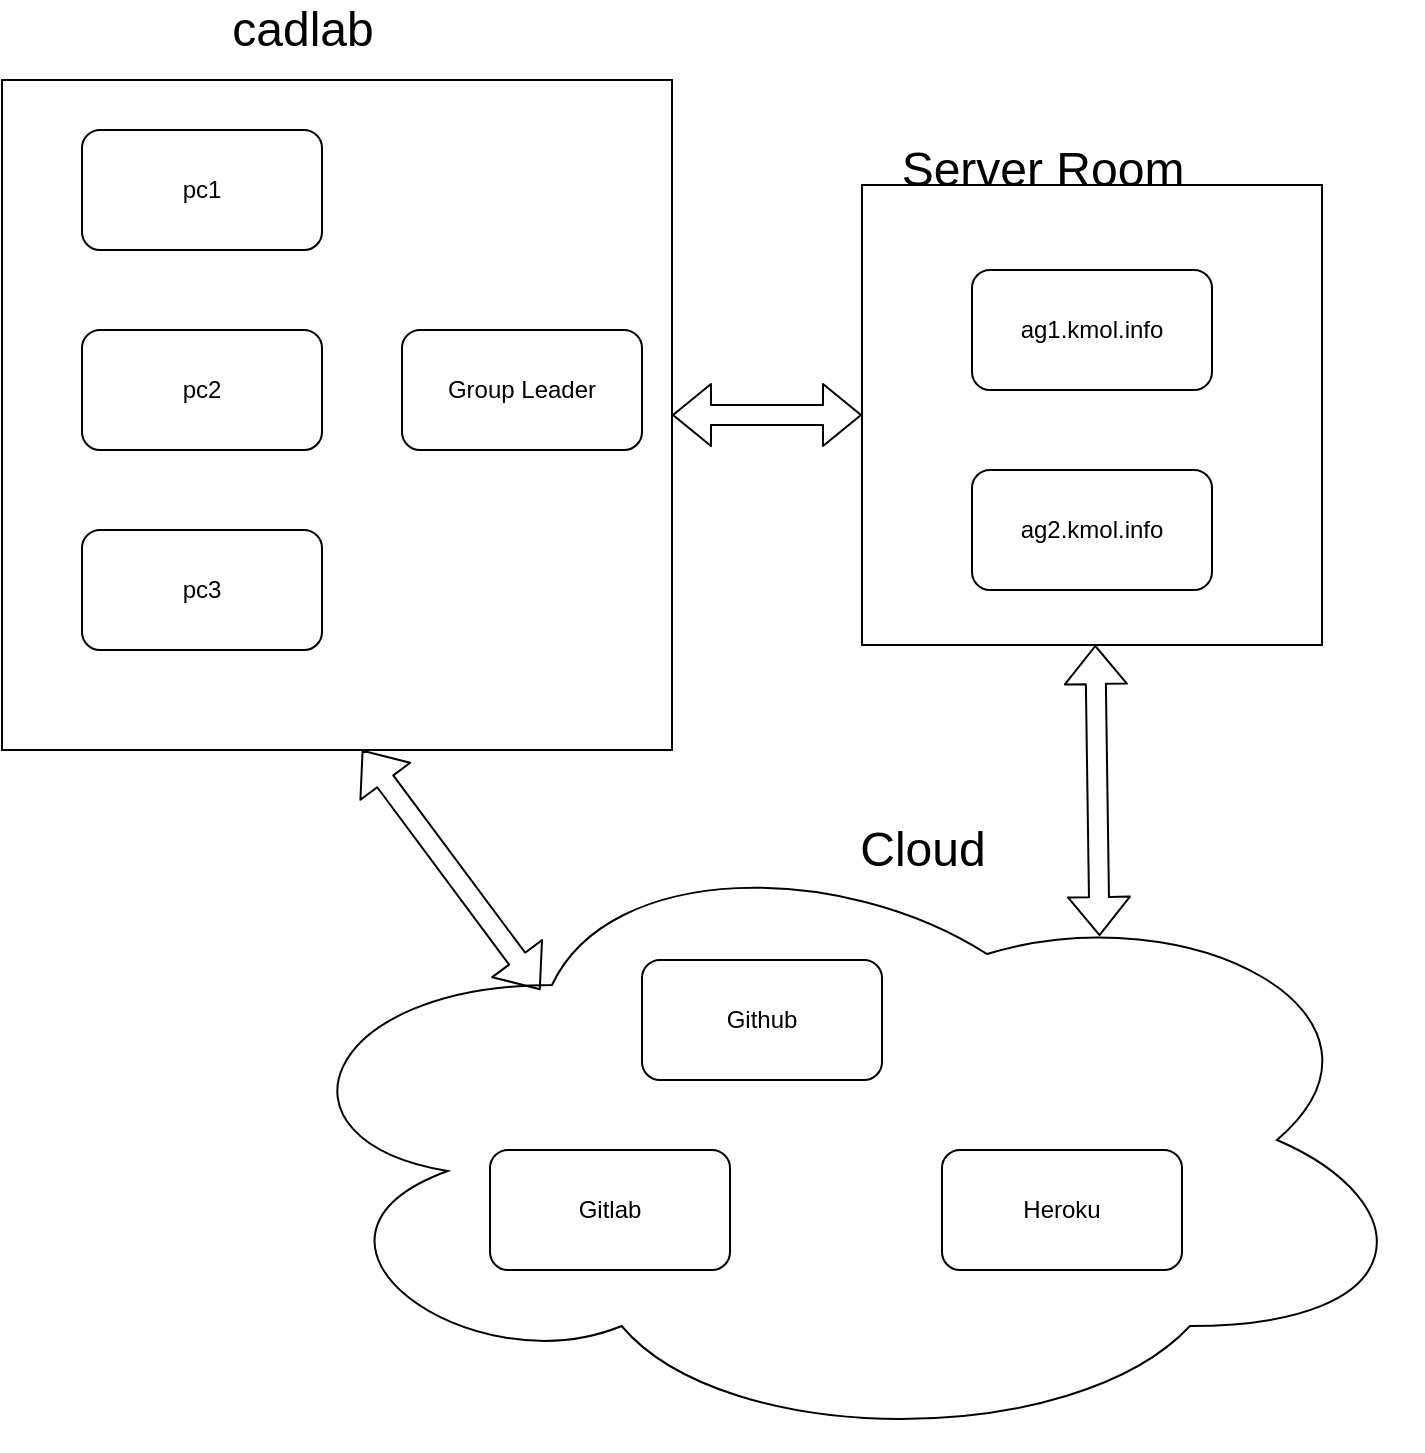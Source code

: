 <mxfile version="13.10.6" type="device"><diagram id="7R3bhcKS2o1WKJzUt5Hi" name="Page-1"><mxGraphModel dx="1182" dy="761" grid="1" gridSize="10" guides="1" tooltips="1" connect="1" arrows="1" fold="1" page="1" pageScale="1" pageWidth="827" pageHeight="1169" math="0" shadow="0"><root><mxCell id="0"/><mxCell id="1" parent="0"/><mxCell id="D9fEkyBNsIcC-4FS5aQO-1" value="" style="whiteSpace=wrap;html=1;aspect=fixed;" vertex="1" parent="1"><mxGeometry x="50" y="85" width="335" height="335" as="geometry"/></mxCell><mxCell id="D9fEkyBNsIcC-4FS5aQO-2" value="" style="whiteSpace=wrap;html=1;aspect=fixed;" vertex="1" parent="1"><mxGeometry x="480" y="137.5" width="230" height="230" as="geometry"/></mxCell><mxCell id="D9fEkyBNsIcC-4FS5aQO-3" value="" style="ellipse;shape=cloud;whiteSpace=wrap;html=1;" vertex="1" parent="1"><mxGeometry x="180" y="460" width="580" height="310" as="geometry"/></mxCell><mxCell id="D9fEkyBNsIcC-4FS5aQO-4" value="&lt;div style=&quot;font-size: 24px&quot;&gt;&lt;font style=&quot;font-size: 24px&quot;&gt;cadlab&lt;/font&gt;&lt;/div&gt;" style="text;html=1;resizable=0;autosize=1;align=center;verticalAlign=middle;points=[];fillColor=none;strokeColor=none;rounded=0;" vertex="1" parent="1"><mxGeometry x="155" y="50" width="90" height="20" as="geometry"/></mxCell><mxCell id="D9fEkyBNsIcC-4FS5aQO-5" value="&lt;font style=&quot;font-size: 24px&quot;&gt;Server Room&lt;/font&gt;" style="text;html=1;resizable=0;autosize=1;align=center;verticalAlign=middle;points=[];fillColor=none;strokeColor=none;rounded=0;" vertex="1" parent="1"><mxGeometry x="490" y="120" width="160" height="20" as="geometry"/></mxCell><mxCell id="D9fEkyBNsIcC-4FS5aQO-6" value="&lt;div style=&quot;font-size: 24px&quot;&gt;&lt;font style=&quot;font-size: 24px&quot;&gt;Cloud&lt;/font&gt;&lt;/div&gt;" style="text;html=1;resizable=0;autosize=1;align=center;verticalAlign=middle;points=[];fillColor=none;strokeColor=none;rounded=0;" vertex="1" parent="1"><mxGeometry x="470" y="460" width="80" height="20" as="geometry"/></mxCell><mxCell id="D9fEkyBNsIcC-4FS5aQO-7" value="Github" style="rounded=1;whiteSpace=wrap;html=1;" vertex="1" parent="1"><mxGeometry x="370" y="525" width="120" height="60" as="geometry"/></mxCell><mxCell id="D9fEkyBNsIcC-4FS5aQO-8" value="Gitlab" style="rounded=1;whiteSpace=wrap;html=1;" vertex="1" parent="1"><mxGeometry x="294" y="620" width="120" height="60" as="geometry"/></mxCell><mxCell id="D9fEkyBNsIcC-4FS5aQO-10" value="Heroku" style="rounded=1;whiteSpace=wrap;html=1;" vertex="1" parent="1"><mxGeometry x="520" y="620" width="120" height="60" as="geometry"/></mxCell><mxCell id="D9fEkyBNsIcC-4FS5aQO-11" value="ag1.kmol.info" style="rounded=1;whiteSpace=wrap;html=1;" vertex="1" parent="1"><mxGeometry x="535" y="180" width="120" height="60" as="geometry"/></mxCell><mxCell id="D9fEkyBNsIcC-4FS5aQO-12" value="pc1" style="rounded=1;whiteSpace=wrap;html=1;" vertex="1" parent="1"><mxGeometry x="90" y="110" width="120" height="60" as="geometry"/></mxCell><mxCell id="D9fEkyBNsIcC-4FS5aQO-13" value="pc2" style="rounded=1;whiteSpace=wrap;html=1;" vertex="1" parent="1"><mxGeometry x="90" y="210" width="120" height="60" as="geometry"/></mxCell><mxCell id="D9fEkyBNsIcC-4FS5aQO-14" value="pc3" style="rounded=1;whiteSpace=wrap;html=1;" vertex="1" parent="1"><mxGeometry x="90" y="310" width="120" height="60" as="geometry"/></mxCell><mxCell id="D9fEkyBNsIcC-4FS5aQO-15" value="Group Leader" style="rounded=1;whiteSpace=wrap;html=1;" vertex="1" parent="1"><mxGeometry x="250" y="210" width="120" height="60" as="geometry"/></mxCell><mxCell id="D9fEkyBNsIcC-4FS5aQO-16" value="ag2.kmol.info" style="rounded=1;whiteSpace=wrap;html=1;" vertex="1" parent="1"><mxGeometry x="535" y="280" width="120" height="60" as="geometry"/></mxCell><mxCell id="D9fEkyBNsIcC-4FS5aQO-17" value="" style="shape=flexArrow;endArrow=classic;startArrow=classic;html=1;exitX=1;exitY=0.5;exitDx=0;exitDy=0;" edge="1" parent="1" source="D9fEkyBNsIcC-4FS5aQO-1" target="D9fEkyBNsIcC-4FS5aQO-2"><mxGeometry width="50" height="50" relative="1" as="geometry"><mxPoint x="390" y="410" as="sourcePoint"/><mxPoint x="440" y="360" as="targetPoint"/></mxGeometry></mxCell><mxCell id="D9fEkyBNsIcC-4FS5aQO-18" value="" style="shape=flexArrow;endArrow=classic;startArrow=classic;html=1;exitX=0.722;exitY=0.171;exitDx=0;exitDy=0;exitPerimeter=0;" edge="1" parent="1" source="D9fEkyBNsIcC-4FS5aQO-3" target="D9fEkyBNsIcC-4FS5aQO-2"><mxGeometry width="50" height="50" relative="1" as="geometry"><mxPoint x="570" y="410" as="sourcePoint"/><mxPoint x="620" y="360" as="targetPoint"/></mxGeometry></mxCell><mxCell id="D9fEkyBNsIcC-4FS5aQO-19" value="" style="shape=flexArrow;endArrow=classic;startArrow=classic;html=1;exitX=0.24;exitY=0.258;exitDx=0;exitDy=0;exitPerimeter=0;" edge="1" parent="1" source="D9fEkyBNsIcC-4FS5aQO-3"><mxGeometry width="50" height="50" relative="1" as="geometry"><mxPoint x="180" y="470" as="sourcePoint"/><mxPoint x="230" y="420" as="targetPoint"/></mxGeometry></mxCell></root></mxGraphModel></diagram></mxfile>